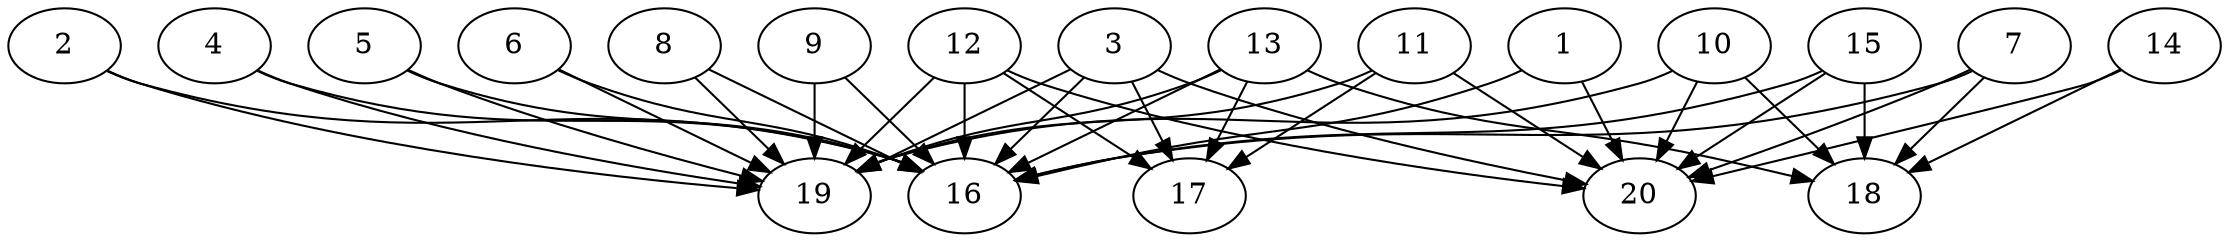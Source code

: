 // DAG automatically generated by daggen at Thu Oct  3 13:58:42 2019
// ./daggen --dot -n 20 --ccr 0.4 --fat 0.9 --regular 0.5 --density 0.9 --mindata 5242880 --maxdata 52428800 
digraph G {
  1 [size="45232640", alpha="0.04", expect_size="18093056"] 
  1 -> 16 [size ="18093056"]
  1 -> 20 [size ="18093056"]
  2 [size="125263360", alpha="0.04", expect_size="50105344"] 
  2 -> 16 [size ="50105344"]
  2 -> 19 [size ="50105344"]
  3 [size="36439040", alpha="0.13", expect_size="14575616"] 
  3 -> 16 [size ="14575616"]
  3 -> 17 [size ="14575616"]
  3 -> 19 [size ="14575616"]
  3 -> 20 [size ="14575616"]
  4 [size="78699520", alpha="0.17", expect_size="31479808"] 
  4 -> 16 [size ="31479808"]
  4 -> 19 [size ="31479808"]
  5 [size="105914880", alpha="0.06", expect_size="42365952"] 
  5 -> 16 [size ="42365952"]
  5 -> 19 [size ="42365952"]
  6 [size="123829760", alpha="0.02", expect_size="49531904"] 
  6 -> 16 [size ="49531904"]
  6 -> 19 [size ="49531904"]
  7 [size="34001920", alpha="0.02", expect_size="13600768"] 
  7 -> 16 [size ="13600768"]
  7 -> 18 [size ="13600768"]
  7 -> 20 [size ="13600768"]
  8 [size="13975040", alpha="0.08", expect_size="5590016"] 
  8 -> 16 [size ="5590016"]
  8 -> 19 [size ="5590016"]
  9 [size="62604800", alpha="0.18", expect_size="25041920"] 
  9 -> 16 [size ="25041920"]
  9 -> 19 [size ="25041920"]
  10 [size="102325760", alpha="0.11", expect_size="40930304"] 
  10 -> 18 [size ="40930304"]
  10 -> 19 [size ="40930304"]
  10 -> 20 [size ="40930304"]
  11 [size="29760000", alpha="0.11", expect_size="11904000"] 
  11 -> 17 [size ="11904000"]
  11 -> 19 [size ="11904000"]
  11 -> 20 [size ="11904000"]
  12 [size="55808000", alpha="0.01", expect_size="22323200"] 
  12 -> 16 [size ="22323200"]
  12 -> 17 [size ="22323200"]
  12 -> 19 [size ="22323200"]
  12 -> 20 [size ="22323200"]
  13 [size="81971200", alpha="0.18", expect_size="32788480"] 
  13 -> 16 [size ="32788480"]
  13 -> 17 [size ="32788480"]
  13 -> 18 [size ="32788480"]
  13 -> 19 [size ="32788480"]
  14 [size="42150400", alpha="0.14", expect_size="16860160"] 
  14 -> 18 [size ="16860160"]
  14 -> 20 [size ="16860160"]
  15 [size="27041280", alpha="0.14", expect_size="10816512"] 
  15 -> 16 [size ="10816512"]
  15 -> 18 [size ="10816512"]
  15 -> 20 [size ="10816512"]
  16 [size="63592960", alpha="0.02", expect_size="25437184"] 
  17 [size="74460160", alpha="0.15", expect_size="29784064"] 
  18 [size="85798400", alpha="0.19", expect_size="34319360"] 
  19 [size="15802880", alpha="0.02", expect_size="6321152"] 
  20 [size="123440640", alpha="0.15", expect_size="49376256"] 
}
